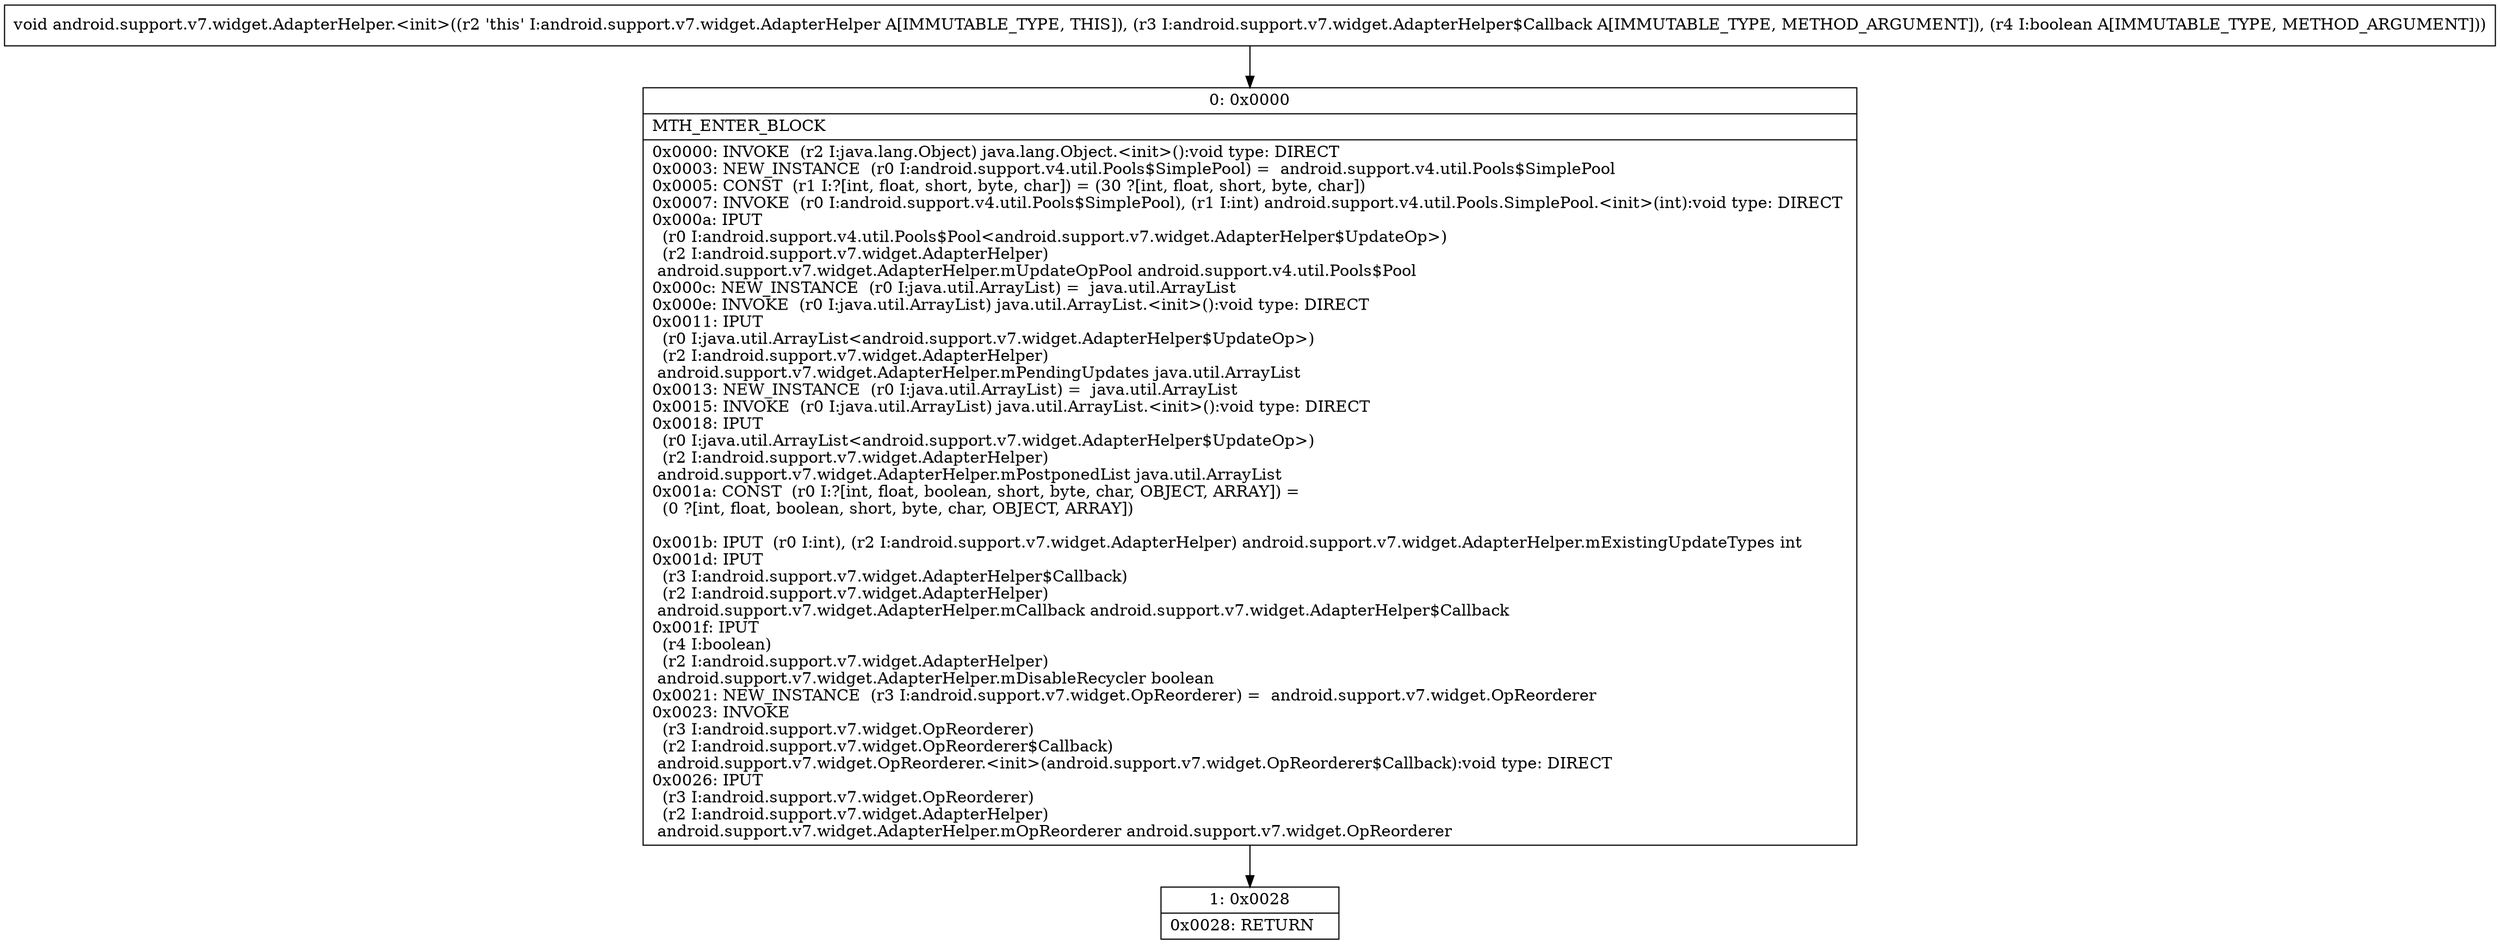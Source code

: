digraph "CFG forandroid.support.v7.widget.AdapterHelper.\<init\>(Landroid\/support\/v7\/widget\/AdapterHelper$Callback;Z)V" {
Node_0 [shape=record,label="{0\:\ 0x0000|MTH_ENTER_BLOCK\l|0x0000: INVOKE  (r2 I:java.lang.Object) java.lang.Object.\<init\>():void type: DIRECT \l0x0003: NEW_INSTANCE  (r0 I:android.support.v4.util.Pools$SimplePool) =  android.support.v4.util.Pools$SimplePool \l0x0005: CONST  (r1 I:?[int, float, short, byte, char]) = (30 ?[int, float, short, byte, char]) \l0x0007: INVOKE  (r0 I:android.support.v4.util.Pools$SimplePool), (r1 I:int) android.support.v4.util.Pools.SimplePool.\<init\>(int):void type: DIRECT \l0x000a: IPUT  \l  (r0 I:android.support.v4.util.Pools$Pool\<android.support.v7.widget.AdapterHelper$UpdateOp\>)\l  (r2 I:android.support.v7.widget.AdapterHelper)\l android.support.v7.widget.AdapterHelper.mUpdateOpPool android.support.v4.util.Pools$Pool \l0x000c: NEW_INSTANCE  (r0 I:java.util.ArrayList) =  java.util.ArrayList \l0x000e: INVOKE  (r0 I:java.util.ArrayList) java.util.ArrayList.\<init\>():void type: DIRECT \l0x0011: IPUT  \l  (r0 I:java.util.ArrayList\<android.support.v7.widget.AdapterHelper$UpdateOp\>)\l  (r2 I:android.support.v7.widget.AdapterHelper)\l android.support.v7.widget.AdapterHelper.mPendingUpdates java.util.ArrayList \l0x0013: NEW_INSTANCE  (r0 I:java.util.ArrayList) =  java.util.ArrayList \l0x0015: INVOKE  (r0 I:java.util.ArrayList) java.util.ArrayList.\<init\>():void type: DIRECT \l0x0018: IPUT  \l  (r0 I:java.util.ArrayList\<android.support.v7.widget.AdapterHelper$UpdateOp\>)\l  (r2 I:android.support.v7.widget.AdapterHelper)\l android.support.v7.widget.AdapterHelper.mPostponedList java.util.ArrayList \l0x001a: CONST  (r0 I:?[int, float, boolean, short, byte, char, OBJECT, ARRAY]) = \l  (0 ?[int, float, boolean, short, byte, char, OBJECT, ARRAY])\l \l0x001b: IPUT  (r0 I:int), (r2 I:android.support.v7.widget.AdapterHelper) android.support.v7.widget.AdapterHelper.mExistingUpdateTypes int \l0x001d: IPUT  \l  (r3 I:android.support.v7.widget.AdapterHelper$Callback)\l  (r2 I:android.support.v7.widget.AdapterHelper)\l android.support.v7.widget.AdapterHelper.mCallback android.support.v7.widget.AdapterHelper$Callback \l0x001f: IPUT  \l  (r4 I:boolean)\l  (r2 I:android.support.v7.widget.AdapterHelper)\l android.support.v7.widget.AdapterHelper.mDisableRecycler boolean \l0x0021: NEW_INSTANCE  (r3 I:android.support.v7.widget.OpReorderer) =  android.support.v7.widget.OpReorderer \l0x0023: INVOKE  \l  (r3 I:android.support.v7.widget.OpReorderer)\l  (r2 I:android.support.v7.widget.OpReorderer$Callback)\l android.support.v7.widget.OpReorderer.\<init\>(android.support.v7.widget.OpReorderer$Callback):void type: DIRECT \l0x0026: IPUT  \l  (r3 I:android.support.v7.widget.OpReorderer)\l  (r2 I:android.support.v7.widget.AdapterHelper)\l android.support.v7.widget.AdapterHelper.mOpReorderer android.support.v7.widget.OpReorderer \l}"];
Node_1 [shape=record,label="{1\:\ 0x0028|0x0028: RETURN   \l}"];
MethodNode[shape=record,label="{void android.support.v7.widget.AdapterHelper.\<init\>((r2 'this' I:android.support.v7.widget.AdapterHelper A[IMMUTABLE_TYPE, THIS]), (r3 I:android.support.v7.widget.AdapterHelper$Callback A[IMMUTABLE_TYPE, METHOD_ARGUMENT]), (r4 I:boolean A[IMMUTABLE_TYPE, METHOD_ARGUMENT])) }"];
MethodNode -> Node_0;
Node_0 -> Node_1;
}

